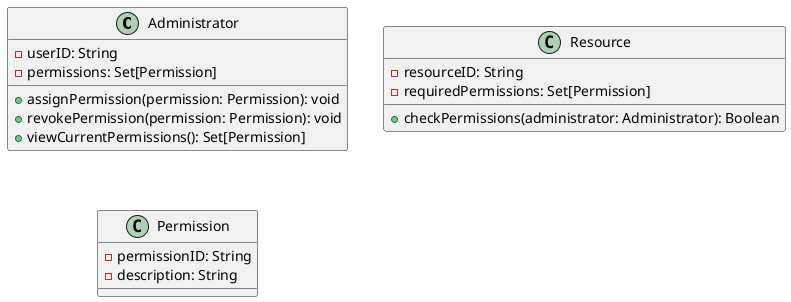 @startuml
   class Administrator {
       - userID: String
       - permissions: Set[Permission]

       + assignPermission(permission: Permission): void
       + revokePermission(permission: Permission): void
       + viewCurrentPermissions(): Set[Permission]
   }

   class Resource {
       - resourceID: String
       - requiredPermissions: Set[Permission]

       + checkPermissions(administrator: Administrator): Boolean
   }

   class Permission {
       - permissionID: String
       - description: String
   }
   @enduml